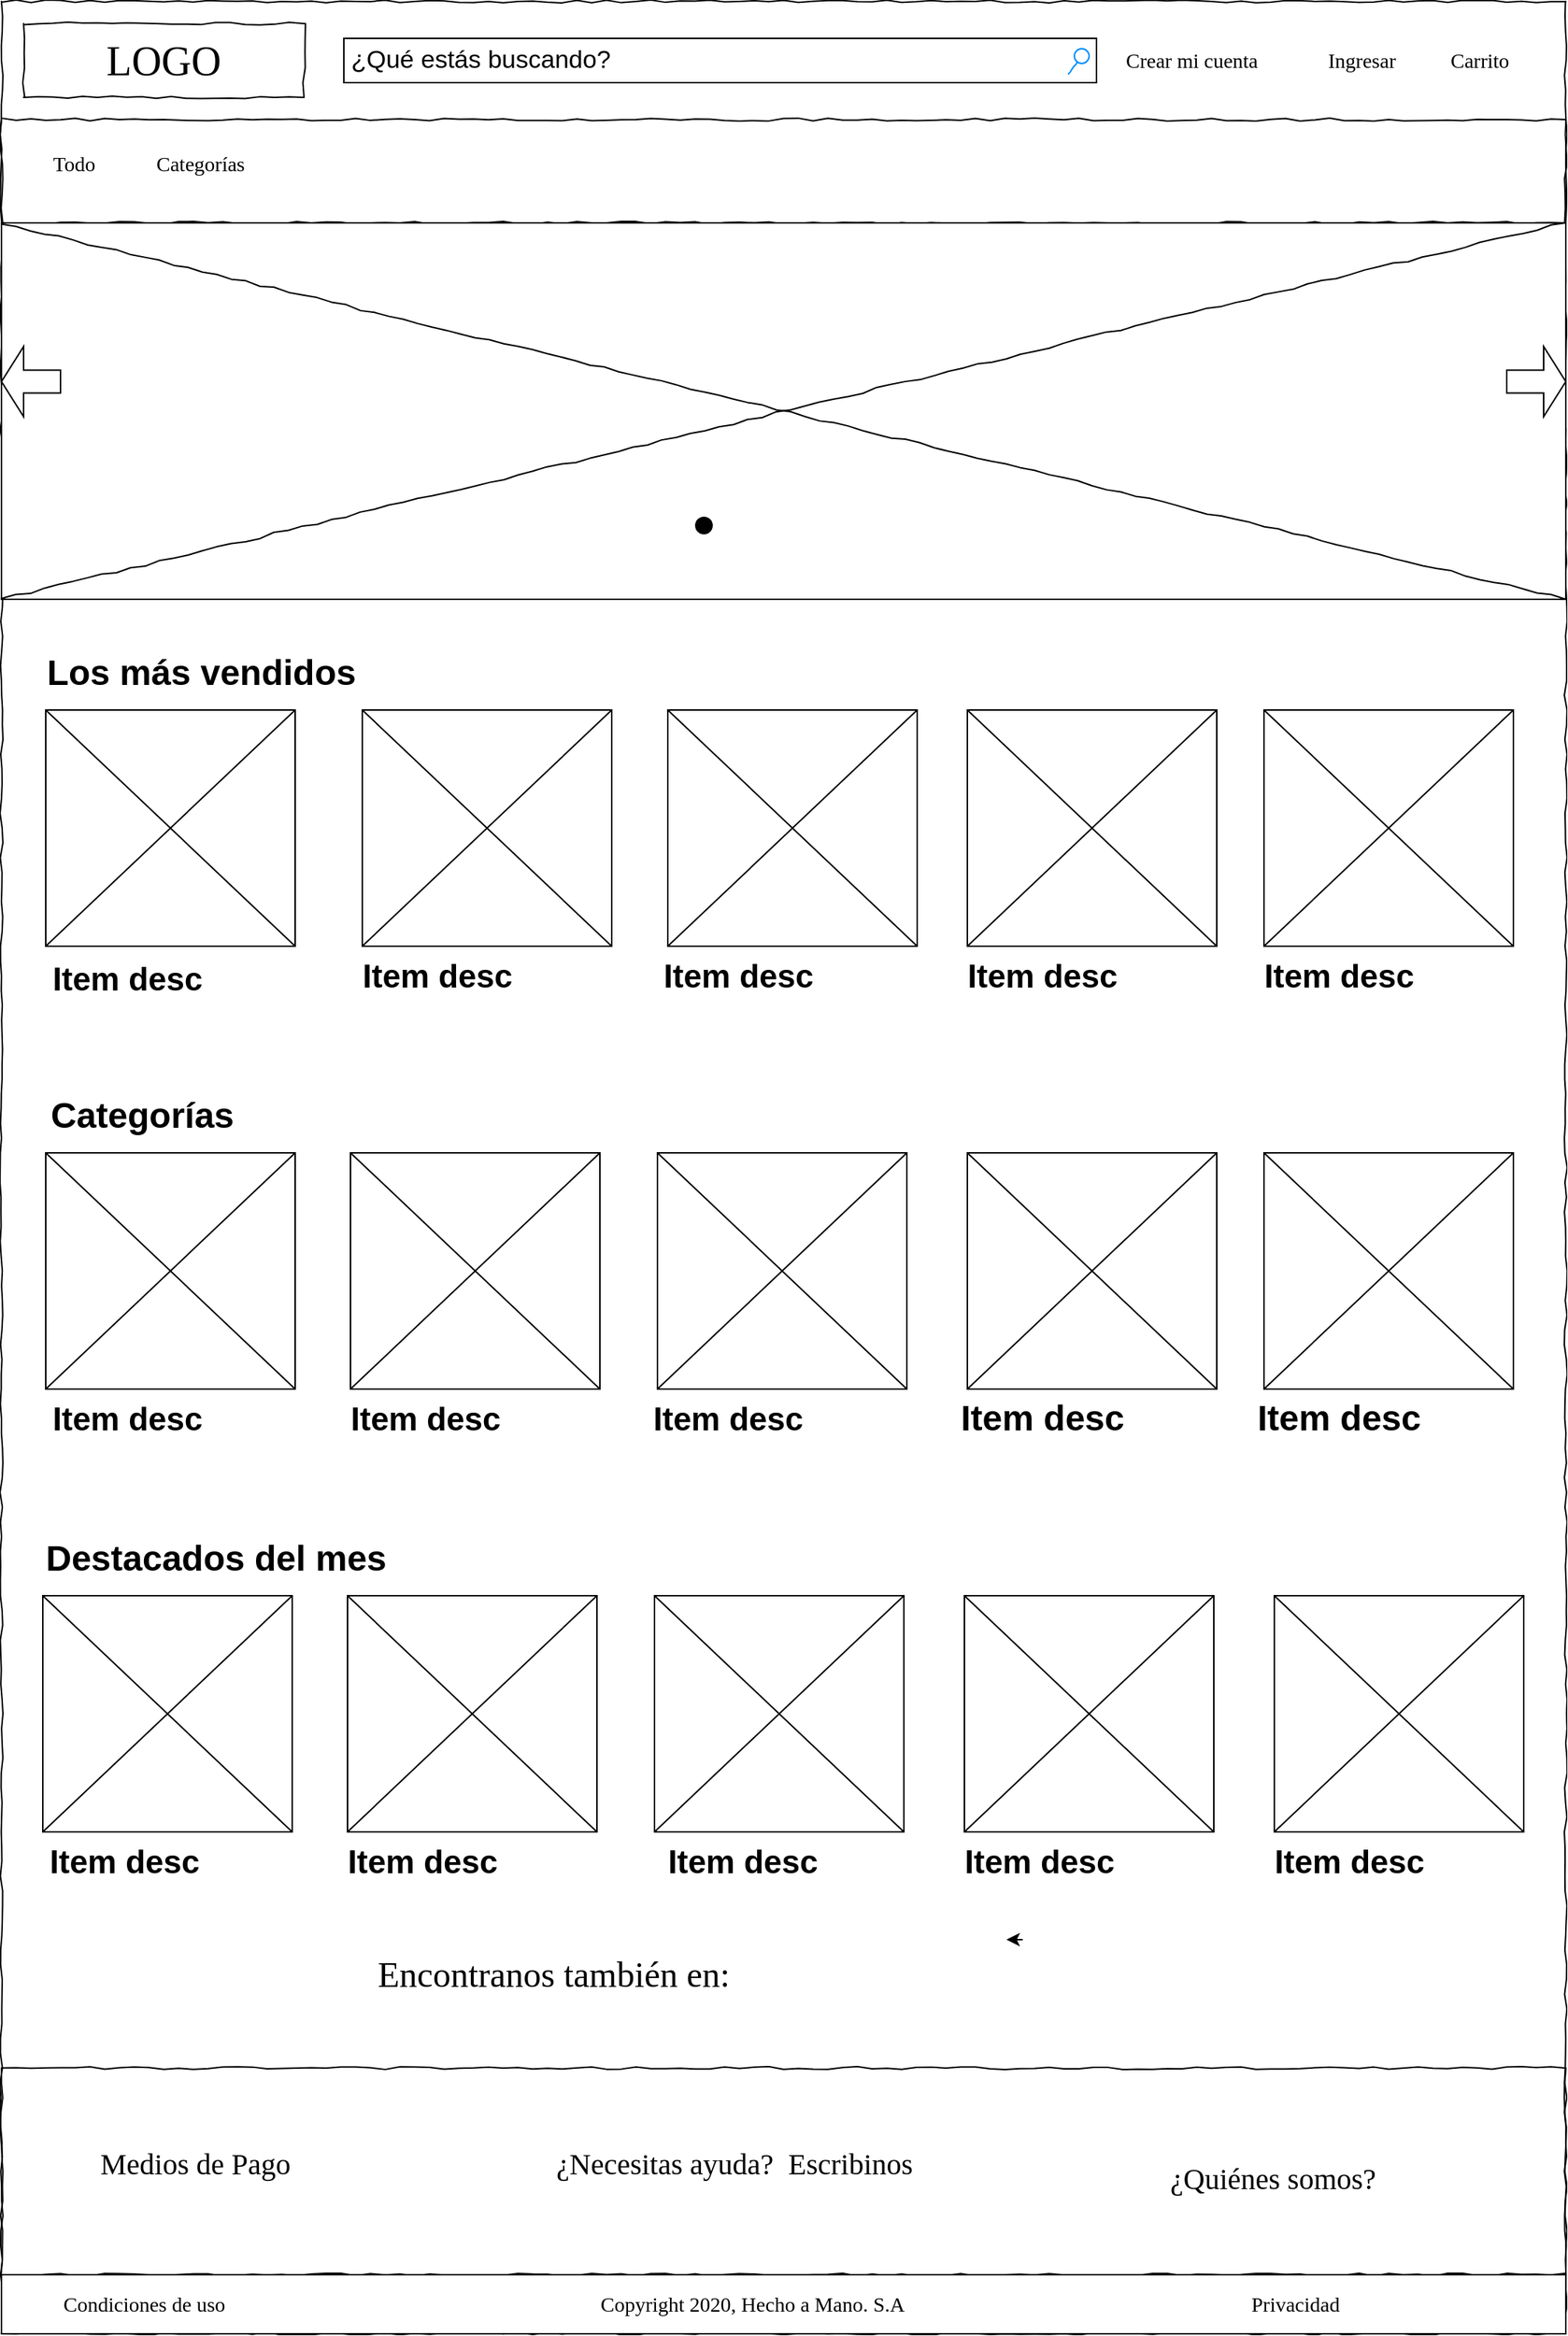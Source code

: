 <mxfile version="14.2.2" type="github" pages="2">
  <diagram name="Page-1" id="03018318-947c-dd8e-b7a3-06fadd420f32">
    <mxGraphModel dx="1577" dy="843" grid="1" gridSize="10" guides="1" tooltips="1" connect="1" arrows="1" fold="1" page="1" pageScale="1" pageWidth="1100" pageHeight="850" math="0" shadow="0">
      <root>
        <mxCell id="0" />
        <mxCell id="1" parent="0" />
        <mxCell id="677b7b8949515195-1" value="" style="whiteSpace=wrap;html=1;rounded=0;shadow=0;labelBackgroundColor=none;strokeWidth=1;fillColor=none;fontFamily=Verdana;fontSize=12;align=center;comic=1;" parent="1" vertex="1">
          <mxGeometry x="20" y="20" width="1060" height="1580" as="geometry" />
        </mxCell>
        <mxCell id="677b7b8949515195-2" value="LOGO" style="whiteSpace=wrap;html=1;rounded=0;shadow=0;labelBackgroundColor=none;strokeWidth=1;fontFamily=Verdana;fontSize=28;align=center;comic=1;" parent="1" vertex="1">
          <mxGeometry x="35" y="35" width="190" height="50" as="geometry" />
        </mxCell>
        <mxCell id="677b7b8949515195-3" value="¿Qué estás buscando?" style="strokeWidth=1;shadow=0;dashed=0;align=center;html=1;shape=mxgraph.mockup.forms.searchBox;mainText=;strokeColor2=#008cff;fontSize=17;align=left;spacingLeft=3;rounded=0;labelBackgroundColor=none;comic=1;" parent="1" vertex="1">
          <mxGeometry x="252" y="45" width="510" height="30" as="geometry" />
        </mxCell>
        <mxCell id="677b7b8949515195-4" value="Crear mi cuenta&lt;br&gt;" style="text;html=1;points=[];align=left;verticalAlign=top;spacingTop=-4;fontSize=14;fontFamily=Verdana;" parent="1" vertex="1">
          <mxGeometry x="780" y="50" width="120" height="20" as="geometry" />
        </mxCell>
        <mxCell id="677b7b8949515195-5" value="Ingresar&lt;br&gt;" style="text;html=1;points=[];align=left;verticalAlign=top;spacingTop=-4;fontSize=14;fontFamily=Verdana;" parent="1" vertex="1">
          <mxGeometry x="917.25" y="50" width="60" height="20" as="geometry" />
        </mxCell>
        <mxCell id="677b7b8949515195-7" value="Carrito" style="text;html=1;points=[];align=left;verticalAlign=top;spacingTop=-4;fontSize=14;fontFamily=Verdana;" parent="1" vertex="1">
          <mxGeometry x="1000" y="50" width="60" height="20" as="geometry" />
        </mxCell>
        <mxCell id="677b7b8949515195-10" value="" style="whiteSpace=wrap;html=1;rounded=0;shadow=0;labelBackgroundColor=none;strokeWidth=1;fillColor=none;fontFamily=Verdana;fontSize=12;align=center;comic=1;" parent="1" vertex="1">
          <mxGeometry x="20" y="100" width="1060" height="70" as="geometry" />
        </mxCell>
        <mxCell id="677b7b8949515195-11" value="&lt;font style=&quot;font-size: 14px&quot;&gt;Todo&lt;/font&gt;" style="text;html=1;points=[];align=left;verticalAlign=top;spacingTop=-4;fontSize=14;fontFamily=Verdana;" parent="1" vertex="1">
          <mxGeometry x="52.5" y="120" width="60" height="20" as="geometry" />
        </mxCell>
        <mxCell id="677b7b8949515195-12" value="Categorías&amp;nbsp;" style="text;html=1;points=[];align=left;verticalAlign=top;spacingTop=-4;fontSize=14;fontFamily=Verdana;" parent="1" vertex="1">
          <mxGeometry x="122.5" y="120" width="60" height="20" as="geometry" />
        </mxCell>
        <mxCell id="677b7b8949515195-16" value="" style="verticalLabelPosition=bottom;shadow=0;dashed=0;align=center;html=1;verticalAlign=top;strokeWidth=1;shape=mxgraph.mockup.graphics.simpleIcon;rounded=0;labelBackgroundColor=none;fontFamily=Verdana;fontSize=14;comic=1;" parent="1" vertex="1">
          <mxGeometry x="20" y="170" width="1060" height="255" as="geometry" />
        </mxCell>
        <mxCell id="LxZAGJg_ZRrgHYEx7WZz-49" value="" style="shape=singleArrow;direction=west;whiteSpace=wrap;html=1;arrowWidth=0.326;arrowSize=0.375;" parent="1" vertex="1">
          <mxGeometry x="20" y="253.75" width="40" height="47.5" as="geometry" />
        </mxCell>
        <mxCell id="LxZAGJg_ZRrgHYEx7WZz-50" value="" style="shape=singleArrow;direction=east;whiteSpace=wrap;html=1;arrowWidth=0.326;arrowSize=0.375;" parent="1" vertex="1">
          <mxGeometry x="1040" y="253.75" width="40" height="47.5" as="geometry" />
        </mxCell>
        <mxCell id="LxZAGJg_ZRrgHYEx7WZz-52" value="" style="verticalLabelPosition=bottom;shadow=0;dashed=0;align=center;html=1;verticalAlign=top;strokeWidth=1;shape=mxgraph.mockup.navigation.pageControl;" parent="1" vertex="1">
          <mxGeometry x="490" y="345" width="120" height="60" as="geometry" />
        </mxCell>
        <mxCell id="LxZAGJg_ZRrgHYEx7WZz-89" value="" style="verticalLabelPosition=bottom;shadow=0;dashed=0;align=center;html=1;verticalAlign=top;strokeWidth=1;shape=mxgraph.mockup.graphics.simpleIcon;" parent="1" vertex="1">
          <mxGeometry x="50" y="500" width="169" height="160" as="geometry" />
        </mxCell>
        <mxCell id="LxZAGJg_ZRrgHYEx7WZz-103" value="" style="verticalLabelPosition=bottom;shadow=0;dashed=0;align=center;html=1;verticalAlign=top;strokeWidth=1;shape=mxgraph.mockup.graphics.simpleIcon;" parent="1" vertex="1">
          <mxGeometry x="264.5" y="500" width="169" height="160" as="geometry" />
        </mxCell>
        <mxCell id="LxZAGJg_ZRrgHYEx7WZz-104" value="" style="verticalLabelPosition=bottom;shadow=0;dashed=0;align=center;html=1;verticalAlign=top;strokeWidth=1;shape=mxgraph.mockup.graphics.simpleIcon;" parent="1" vertex="1">
          <mxGeometry x="471.5" y="500" width="169" height="160" as="geometry" />
        </mxCell>
        <mxCell id="LxZAGJg_ZRrgHYEx7WZz-105" value="" style="verticalLabelPosition=bottom;shadow=0;dashed=0;align=center;html=1;verticalAlign=top;strokeWidth=1;shape=mxgraph.mockup.graphics.simpleIcon;" parent="1" vertex="1">
          <mxGeometry x="674.5" y="500" width="169" height="160" as="geometry" />
        </mxCell>
        <mxCell id="LxZAGJg_ZRrgHYEx7WZz-106" value="" style="verticalLabelPosition=bottom;shadow=0;dashed=0;align=center;html=1;verticalAlign=top;strokeWidth=1;shape=mxgraph.mockup.graphics.simpleIcon;" parent="1" vertex="1">
          <mxGeometry x="875.5" y="500" width="169" height="160" as="geometry" />
        </mxCell>
        <mxCell id="LxZAGJg_ZRrgHYEx7WZz-109" value="Los más vendidos" style="text;strokeColor=none;fillColor=none;html=1;fontSize=24;fontStyle=1;verticalAlign=middle;align=center;" parent="1" vertex="1">
          <mxGeometry x="35" y="450" width="240" height="50" as="geometry" />
        </mxCell>
        <mxCell id="LxZAGJg_ZRrgHYEx7WZz-110" value="&lt;h3&gt;&lt;font style=&quot;font-size: 22px&quot;&gt;Item desc&lt;/font&gt;&lt;/h3&gt;" style="text;strokeColor=none;fillColor=none;html=1;fontSize=24;fontStyle=1;verticalAlign=middle;align=center;" parent="1" vertex="1">
          <mxGeometry x="54.5" y="660" width="100" height="40" as="geometry" />
        </mxCell>
        <mxCell id="LxZAGJg_ZRrgHYEx7WZz-111" value="&lt;font style=&quot;font-size: 22px&quot;&gt;Item desc&lt;/font&gt;" style="text;strokeColor=none;fillColor=none;html=1;fontSize=24;fontStyle=1;verticalAlign=middle;align=center;" parent="1" vertex="1">
          <mxGeometry x="264.5" y="660" width="100" height="40" as="geometry" />
        </mxCell>
        <mxCell id="LxZAGJg_ZRrgHYEx7WZz-112" value="&lt;font style=&quot;font-size: 22px&quot;&gt;Item desc&lt;/font&gt;" style="text;strokeColor=none;fillColor=none;html=1;fontSize=24;fontStyle=1;verticalAlign=middle;align=center;" parent="1" vertex="1">
          <mxGeometry x="468.5" y="660" width="100" height="40" as="geometry" />
        </mxCell>
        <mxCell id="LxZAGJg_ZRrgHYEx7WZz-113" value="&lt;font style=&quot;font-size: 22px&quot;&gt;Item desc&lt;/font&gt;" style="text;strokeColor=none;fillColor=none;html=1;fontSize=24;fontStyle=1;verticalAlign=middle;align=center;" parent="1" vertex="1">
          <mxGeometry x="674.5" y="660" width="100" height="40" as="geometry" />
        </mxCell>
        <mxCell id="LxZAGJg_ZRrgHYEx7WZz-114" value="&lt;font style=&quot;font-size: 22px&quot;&gt;Item desc&lt;/font&gt;" style="text;strokeColor=none;fillColor=none;html=1;fontSize=24;fontStyle=1;verticalAlign=middle;align=center;" parent="1" vertex="1">
          <mxGeometry x="875.5" y="660" width="100" height="40" as="geometry" />
        </mxCell>
        <mxCell id="tgGk5EpyJH_Lw6BRvDHv-2" value="" style="verticalLabelPosition=bottom;shadow=0;dashed=0;align=center;html=1;verticalAlign=top;strokeWidth=1;shape=mxgraph.mockup.graphics.simpleIcon;" parent="1" vertex="1">
          <mxGeometry x="875.5" y="800" width="169" height="160" as="geometry" />
        </mxCell>
        <mxCell id="tgGk5EpyJH_Lw6BRvDHv-3" value="" style="verticalLabelPosition=bottom;shadow=0;dashed=0;align=center;html=1;verticalAlign=top;strokeWidth=1;shape=mxgraph.mockup.graphics.simpleIcon;" parent="1" vertex="1">
          <mxGeometry x="674.5" y="800" width="169" height="160" as="geometry" />
        </mxCell>
        <mxCell id="tgGk5EpyJH_Lw6BRvDHv-4" value="" style="verticalLabelPosition=bottom;shadow=0;dashed=0;align=center;html=1;verticalAlign=top;strokeWidth=1;shape=mxgraph.mockup.graphics.simpleIcon;" parent="1" vertex="1">
          <mxGeometry x="464.5" y="800" width="169" height="160" as="geometry" />
        </mxCell>
        <mxCell id="tgGk5EpyJH_Lw6BRvDHv-6" value="Categorías" style="text;strokeColor=none;fillColor=none;html=1;fontSize=24;fontStyle=1;verticalAlign=middle;align=center;" parent="1" vertex="1">
          <mxGeometry x="50" y="750" width="130" height="50" as="geometry" />
        </mxCell>
        <mxCell id="tgGk5EpyJH_Lw6BRvDHv-7" value="" style="verticalLabelPosition=bottom;shadow=0;dashed=0;align=center;html=1;verticalAlign=top;strokeWidth=1;shape=mxgraph.mockup.graphics.simpleIcon;" parent="1" vertex="1">
          <mxGeometry x="50" y="800" width="169" height="160" as="geometry" />
        </mxCell>
        <mxCell id="tgGk5EpyJH_Lw6BRvDHv-8" value="&lt;font style=&quot;font-size: 22px&quot;&gt;Item desc&lt;/font&gt;" style="text;strokeColor=none;fillColor=none;html=1;fontSize=24;fontStyle=1;verticalAlign=middle;align=center;" parent="1" vertex="1">
          <mxGeometry x="54.5" y="960" width="100" height="40" as="geometry" />
        </mxCell>
        <mxCell id="tgGk5EpyJH_Lw6BRvDHv-9" value="" style="verticalLabelPosition=bottom;shadow=0;dashed=0;align=center;html=1;verticalAlign=top;strokeWidth=1;shape=mxgraph.mockup.graphics.simpleIcon;" parent="1" vertex="1">
          <mxGeometry x="256.5" y="800" width="169" height="160" as="geometry" />
        </mxCell>
        <mxCell id="tgGk5EpyJH_Lw6BRvDHv-10" value="&lt;font style=&quot;font-size: 22px&quot;&gt;Item desc&lt;/font&gt;" style="text;strokeColor=none;fillColor=none;html=1;fontSize=24;fontStyle=1;verticalAlign=middle;align=center;" parent="1" vertex="1">
          <mxGeometry x="256.5" y="960" width="100" height="40" as="geometry" />
        </mxCell>
        <mxCell id="tgGk5EpyJH_Lw6BRvDHv-11" value="&lt;font style=&quot;font-size: 22px&quot;&gt;Item desc&lt;/font&gt;" style="text;strokeColor=none;fillColor=none;html=1;fontSize=24;fontStyle=1;verticalAlign=middle;align=center;" parent="1" vertex="1">
          <mxGeometry x="461.5" y="960" width="100" height="40" as="geometry" />
        </mxCell>
        <mxCell id="tgGk5EpyJH_Lw6BRvDHv-12" value="Item desc" style="text;strokeColor=none;fillColor=none;html=1;fontSize=24;fontStyle=1;verticalAlign=middle;align=center;" parent="1" vertex="1">
          <mxGeometry x="674.5" y="960" width="100" height="40" as="geometry" />
        </mxCell>
        <mxCell id="tgGk5EpyJH_Lw6BRvDHv-13" value="Item desc" style="text;strokeColor=none;fillColor=none;html=1;fontSize=24;fontStyle=1;verticalAlign=middle;align=center;" parent="1" vertex="1">
          <mxGeometry x="875.5" y="960" width="100" height="40" as="geometry" />
        </mxCell>
        <mxCell id="tgGk5EpyJH_Lw6BRvDHv-14" value="" style="verticalLabelPosition=bottom;shadow=0;dashed=0;align=center;html=1;verticalAlign=top;strokeWidth=1;shape=mxgraph.mockup.graphics.simpleIcon;" parent="1" vertex="1">
          <mxGeometry x="464.5" y="800" width="169" height="160" as="geometry" />
        </mxCell>
        <mxCell id="tgGk5EpyJH_Lw6BRvDHv-16" value="" style="verticalLabelPosition=bottom;shadow=0;dashed=0;align=center;html=1;verticalAlign=top;strokeWidth=1;shape=mxgraph.mockup.graphics.simpleIcon;" parent="1" vertex="1">
          <mxGeometry x="256.5" y="800" width="169" height="160" as="geometry" />
        </mxCell>
        <mxCell id="tgGk5EpyJH_Lw6BRvDHv-18" value="" style="verticalLabelPosition=bottom;shadow=0;dashed=0;align=center;html=1;verticalAlign=top;strokeWidth=1;shape=mxgraph.mockup.graphics.simpleIcon;" parent="1" vertex="1">
          <mxGeometry x="50" y="800" width="169" height="160" as="geometry" />
        </mxCell>
        <mxCell id="tgGk5EpyJH_Lw6BRvDHv-36" value="" style="verticalLabelPosition=bottom;shadow=0;dashed=0;align=center;html=1;verticalAlign=top;strokeWidth=1;shape=mxgraph.mockup.graphics.simpleIcon;" parent="1" vertex="1">
          <mxGeometry x="882.5" y="1100" width="169" height="160" as="geometry" />
        </mxCell>
        <mxCell id="tgGk5EpyJH_Lw6BRvDHv-37" value="" style="verticalLabelPosition=bottom;shadow=0;dashed=0;align=center;html=1;verticalAlign=top;strokeWidth=1;shape=mxgraph.mockup.graphics.simpleIcon;" parent="1" vertex="1">
          <mxGeometry x="672.5" y="1100" width="169" height="160" as="geometry" />
        </mxCell>
        <mxCell id="tgGk5EpyJH_Lw6BRvDHv-38" value="" style="verticalLabelPosition=bottom;shadow=0;dashed=0;align=center;html=1;verticalAlign=top;strokeWidth=1;shape=mxgraph.mockup.graphics.simpleIcon;" parent="1" vertex="1">
          <mxGeometry x="462.5" y="1100" width="169" height="160" as="geometry" />
        </mxCell>
        <mxCell id="tgGk5EpyJH_Lw6BRvDHv-39" value="Destacados del mes" style="text;strokeColor=none;fillColor=none;html=1;fontSize=24;fontStyle=1;verticalAlign=middle;align=center;" parent="1" vertex="1">
          <mxGeometry x="100" y="1050" width="130" height="50" as="geometry" />
        </mxCell>
        <mxCell id="tgGk5EpyJH_Lw6BRvDHv-40" value="" style="verticalLabelPosition=bottom;shadow=0;dashed=0;align=center;html=1;verticalAlign=top;strokeWidth=1;shape=mxgraph.mockup.graphics.simpleIcon;" parent="1" vertex="1">
          <mxGeometry x="48" y="1100" width="169" height="160" as="geometry" />
        </mxCell>
        <mxCell id="tgGk5EpyJH_Lw6BRvDHv-41" value="&lt;font style=&quot;font-size: 22px&quot;&gt;Item desc&lt;/font&gt;" style="text;strokeColor=none;fillColor=none;html=1;fontSize=24;fontStyle=1;verticalAlign=middle;align=center;" parent="1" vertex="1">
          <mxGeometry x="52.5" y="1260" width="100" height="40" as="geometry" />
        </mxCell>
        <mxCell id="tgGk5EpyJH_Lw6BRvDHv-42" value="" style="verticalLabelPosition=bottom;shadow=0;dashed=0;align=center;html=1;verticalAlign=top;strokeWidth=1;shape=mxgraph.mockup.graphics.simpleIcon;" parent="1" vertex="1">
          <mxGeometry x="254.5" y="1100" width="169" height="160" as="geometry" />
        </mxCell>
        <mxCell id="tgGk5EpyJH_Lw6BRvDHv-43" value="&lt;font style=&quot;font-size: 22px&quot;&gt;Item desc&lt;/font&gt;" style="text;strokeColor=none;fillColor=none;html=1;fontSize=24;fontStyle=1;verticalAlign=middle;align=center;" parent="1" vertex="1">
          <mxGeometry x="254.5" y="1260" width="100" height="40" as="geometry" />
        </mxCell>
        <mxCell id="tgGk5EpyJH_Lw6BRvDHv-44" value="&lt;font style=&quot;font-size: 22px&quot;&gt;Item desc&lt;/font&gt;" style="text;strokeColor=none;fillColor=none;html=1;fontSize=24;fontStyle=1;verticalAlign=middle;align=center;" parent="1" vertex="1">
          <mxGeometry x="471.5" y="1260" width="100" height="40" as="geometry" />
        </mxCell>
        <mxCell id="tgGk5EpyJH_Lw6BRvDHv-45" value="&lt;font style=&quot;font-size: 22px&quot;&gt;Item desc&lt;/font&gt;" style="text;strokeColor=none;fillColor=none;html=1;fontSize=24;fontStyle=1;verticalAlign=middle;align=center;" parent="1" vertex="1">
          <mxGeometry x="672.5" y="1260" width="100" height="40" as="geometry" />
        </mxCell>
        <mxCell id="tgGk5EpyJH_Lw6BRvDHv-46" value="&lt;font style=&quot;font-size: 22px&quot;&gt;Item desc&lt;/font&gt;" style="text;strokeColor=none;fillColor=none;html=1;fontSize=24;fontStyle=1;verticalAlign=middle;align=center;" parent="1" vertex="1">
          <mxGeometry x="882.5" y="1260" width="100" height="40" as="geometry" />
        </mxCell>
        <mxCell id="tgGk5EpyJH_Lw6BRvDHv-47" value="" style="verticalLabelPosition=bottom;shadow=0;dashed=0;align=center;html=1;verticalAlign=top;strokeWidth=1;shape=mxgraph.mockup.graphics.simpleIcon;" parent="1" vertex="1">
          <mxGeometry x="462.5" y="1100" width="169" height="160" as="geometry" />
        </mxCell>
        <mxCell id="tgGk5EpyJH_Lw6BRvDHv-49" value="" style="verticalLabelPosition=bottom;shadow=0;dashed=0;align=center;html=1;verticalAlign=top;strokeWidth=1;shape=mxgraph.mockup.graphics.simpleIcon;" parent="1" vertex="1">
          <mxGeometry x="254.5" y="1100" width="169" height="160" as="geometry" />
        </mxCell>
        <mxCell id="tgGk5EpyJH_Lw6BRvDHv-51" value="" style="verticalLabelPosition=bottom;shadow=0;dashed=0;align=center;html=1;verticalAlign=top;strokeWidth=1;shape=mxgraph.mockup.graphics.simpleIcon;" parent="1" vertex="1">
          <mxGeometry x="48" y="1100" width="169" height="160" as="geometry" />
        </mxCell>
        <mxCell id="tgGk5EpyJH_Lw6BRvDHv-57" value="" style="whiteSpace=wrap;html=1;rounded=0;shadow=0;labelBackgroundColor=none;strokeWidth=1;fillColor=none;fontFamily=Verdana;fontSize=12;align=center;comic=1;" parent="1" vertex="1">
          <mxGeometry x="20" y="1420" width="1060" height="140" as="geometry" />
        </mxCell>
        <mxCell id="tgGk5EpyJH_Lw6BRvDHv-58" value="&lt;font style=&quot;font-size: 20px&quot;&gt;Medios de Pago&lt;/font&gt;" style="text;html=1;points=[];align=left;verticalAlign=top;spacingTop=-4;fontSize=14;fontFamily=Verdana;" parent="1" vertex="1">
          <mxGeometry x="85" y="1470" width="130" height="20" as="geometry" />
        </mxCell>
        <mxCell id="tgGk5EpyJH_Lw6BRvDHv-59" value="&lt;font style=&quot;font-size: 20px&quot;&gt;¿Necesitas ayuda?&amp;nbsp; Escribinos&lt;/font&gt;" style="text;html=1;points=[];align=left;verticalAlign=top;spacingTop=-4;fontSize=14;fontFamily=Verdana;" parent="1" vertex="1">
          <mxGeometry x="393.63" y="1470" width="226.75" height="20" as="geometry" />
        </mxCell>
        <mxCell id="tgGk5EpyJH_Lw6BRvDHv-60" value="&lt;font style=&quot;font-size: 20px&quot;&gt;¿Quiénes somos?&lt;/font&gt;" style="text;html=1;points=[];align=left;verticalAlign=top;spacingTop=-4;fontSize=14;fontFamily=Verdana;" parent="1" vertex="1">
          <mxGeometry x="810" y="1480" width="140" height="20" as="geometry" />
        </mxCell>
        <mxCell id="zo5I0TWpS_y5xEKeDL7Q-2" value="&lt;font style=&quot;font-size: 24px&quot;&gt;Encontranos también en:&amp;nbsp;&lt;/font&gt;" style="text;html=1;points=[];align=left;verticalAlign=top;spacingTop=-4;fontSize=14;fontFamily=Verdana;" vertex="1" parent="1">
          <mxGeometry x="272.5" y="1340" width="610" height="30" as="geometry" />
        </mxCell>
        <mxCell id="zo5I0TWpS_y5xEKeDL7Q-3" value="" style="shape=image;html=1;verticalAlign=top;verticalLabelPosition=bottom;imageAspect=0;aspect=fixed;image=https://cdn1.iconfinder.com/data/icons/social-media-rounded-corners/512/Rounded_Facebook_svg-128.png;" vertex="1" parent="1">
          <mxGeometry x="620.38" y="1335" width="40" height="40" as="geometry" />
        </mxCell>
        <mxCell id="zo5I0TWpS_y5xEKeDL7Q-4" value="" style="shape=image;html=1;verticalAlign=top;verticalLabelPosition=bottom;imageAspect=0;aspect=fixed;image=https://cdn3.iconfinder.com/data/icons/transparent-on-dark-grey/500/icon-04-128.png;" vertex="1" parent="1">
          <mxGeometry x="690" y="1333" width="44" height="44" as="geometry" />
        </mxCell>
        <mxCell id="zo5I0TWpS_y5xEKeDL7Q-6" value="" style="rounded=0;whiteSpace=wrap;html=1;" vertex="1" parent="1">
          <mxGeometry x="20" y="1560" width="1060" height="40" as="geometry" />
        </mxCell>
        <mxCell id="zo5I0TWpS_y5xEKeDL7Q-7" value="Condiciones de uso&amp;nbsp; &amp;nbsp;" style="text;html=1;points=[];align=left;verticalAlign=top;spacingTop=-4;fontSize=14;fontFamily=Verdana;" vertex="1" parent="1">
          <mxGeometry x="60" y="1570" width="180" height="20" as="geometry" />
        </mxCell>
        <mxCell id="zo5I0TWpS_y5xEKeDL7Q-8" value="Privacidad" style="text;html=1;points=[];align=left;verticalAlign=top;spacingTop=-4;fontSize=14;fontFamily=Verdana;" vertex="1" parent="1">
          <mxGeometry x="864.5" y="1570" width="180" height="20" as="geometry" />
        </mxCell>
        <mxCell id="JRqjmTaKsT0wCQtXHwXA-2" style="edgeStyle=orthogonalEdgeStyle;rounded=0;orthogonalLoop=1;jettySize=auto;html=1;exitX=0.5;exitY=0;exitDx=0;exitDy=0;entryX=0.25;entryY=0;entryDx=0;entryDy=0;" edge="1" parent="1" source="zo5I0TWpS_y5xEKeDL7Q-4" target="zo5I0TWpS_y5xEKeDL7Q-4">
          <mxGeometry relative="1" as="geometry" />
        </mxCell>
        <mxCell id="JRqjmTaKsT0wCQtXHwXA-14" value="Copyright 2020, Hecho a Mano. S.A" style="text;html=1;points=[];align=left;verticalAlign=top;spacingTop=-4;fontSize=14;fontFamily=Verdana;" vertex="1" parent="1">
          <mxGeometry x="423.5" y="1570" width="266.5" height="20" as="geometry" />
        </mxCell>
      </root>
    </mxGraphModel>
  </diagram>
  <diagram id="LHfP2wL81vf80Hi5zt_r" name="Page-2">
    <mxGraphModel dx="1351" dy="723" grid="1" gridSize="10" guides="1" tooltips="1" connect="1" arrows="1" fold="1" page="1" pageScale="1" pageWidth="827" pageHeight="1169" math="0" shadow="0">
      <root>
        <mxCell id="TGA_tsakuVG6Fn75nmtS-0" />
        <mxCell id="TGA_tsakuVG6Fn75nmtS-1" parent="TGA_tsakuVG6Fn75nmtS-0" />
      </root>
    </mxGraphModel>
  </diagram>
</mxfile>

